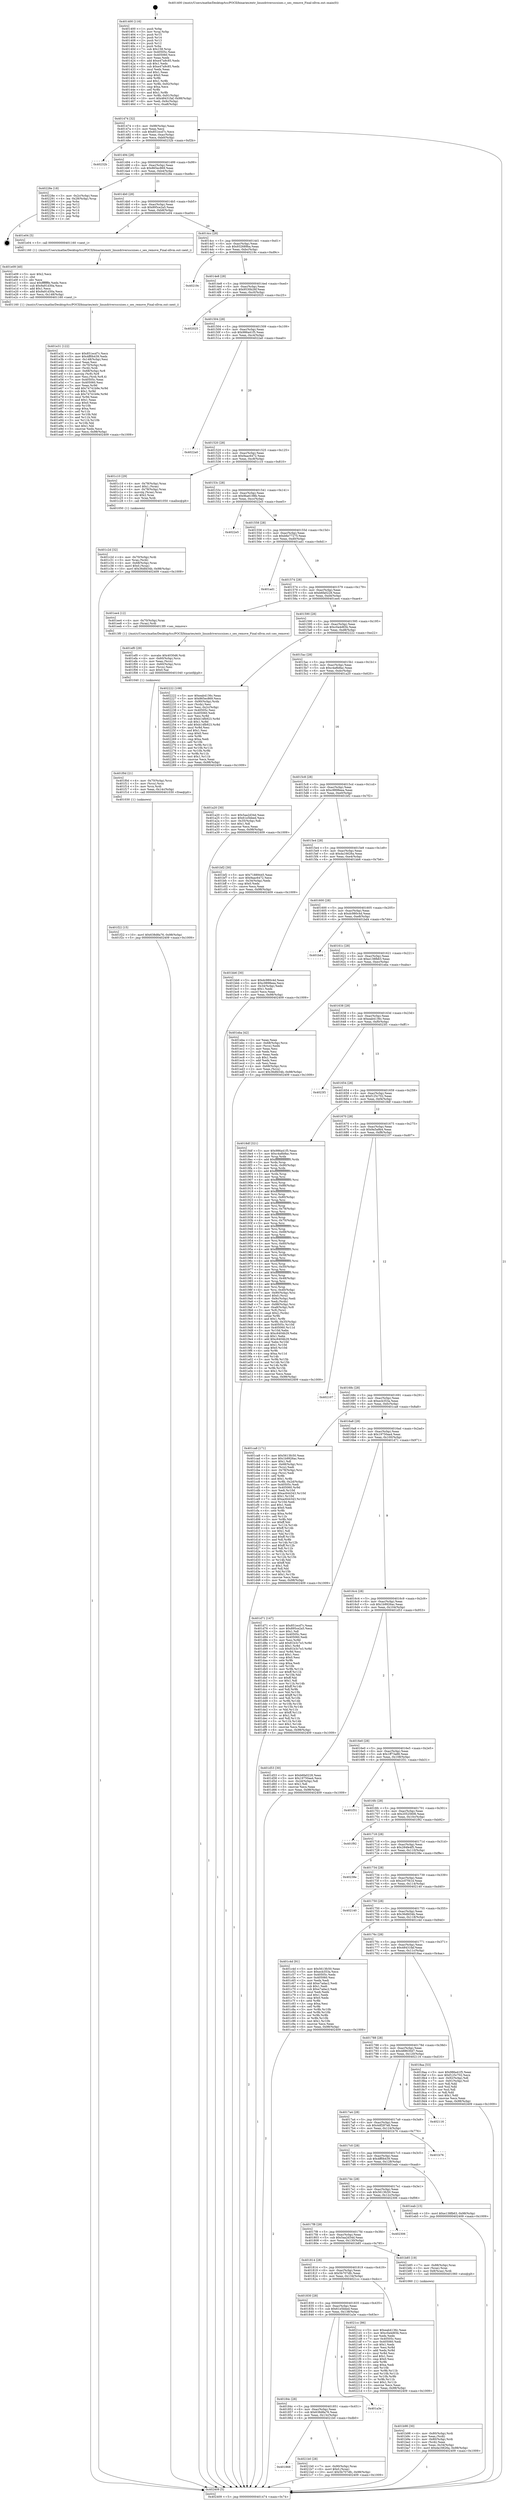 digraph "0x401400" {
  label = "0x401400 (/mnt/c/Users/mathe/Desktop/tcc/POCII/binaries/extr_linuxdriversscsises.c_ses_remove_Final-ollvm.out::main(0))"
  labelloc = "t"
  node[shape=record]

  Entry [label="",width=0.3,height=0.3,shape=circle,fillcolor=black,style=filled]
  "0x401474" [label="{
     0x401474 [32]\l
     | [instrs]\l
     &nbsp;&nbsp;0x401474 \<+6\>: mov -0x98(%rbp),%eax\l
     &nbsp;&nbsp;0x40147a \<+2\>: mov %eax,%ecx\l
     &nbsp;&nbsp;0x40147c \<+6\>: sub $0x851ecd7c,%ecx\l
     &nbsp;&nbsp;0x401482 \<+6\>: mov %eax,-0xac(%rbp)\l
     &nbsp;&nbsp;0x401488 \<+6\>: mov %ecx,-0xb0(%rbp)\l
     &nbsp;&nbsp;0x40148e \<+6\>: je 000000000040232b \<main+0xf2b\>\l
  }"]
  "0x40232b" [label="{
     0x40232b\l
  }", style=dashed]
  "0x401494" [label="{
     0x401494 [28]\l
     | [instrs]\l
     &nbsp;&nbsp;0x401494 \<+5\>: jmp 0000000000401499 \<main+0x99\>\l
     &nbsp;&nbsp;0x401499 \<+6\>: mov -0xac(%rbp),%eax\l
     &nbsp;&nbsp;0x40149f \<+5\>: sub $0x865ec869,%eax\l
     &nbsp;&nbsp;0x4014a4 \<+6\>: mov %eax,-0xb4(%rbp)\l
     &nbsp;&nbsp;0x4014aa \<+6\>: je 000000000040228e \<main+0xe8e\>\l
  }"]
  Exit [label="",width=0.3,height=0.3,shape=circle,fillcolor=black,style=filled,peripheries=2]
  "0x40228e" [label="{
     0x40228e [18]\l
     | [instrs]\l
     &nbsp;&nbsp;0x40228e \<+3\>: mov -0x2c(%rbp),%eax\l
     &nbsp;&nbsp;0x402291 \<+4\>: lea -0x28(%rbp),%rsp\l
     &nbsp;&nbsp;0x402295 \<+1\>: pop %rbx\l
     &nbsp;&nbsp;0x402296 \<+2\>: pop %r12\l
     &nbsp;&nbsp;0x402298 \<+2\>: pop %r13\l
     &nbsp;&nbsp;0x40229a \<+2\>: pop %r14\l
     &nbsp;&nbsp;0x40229c \<+2\>: pop %r15\l
     &nbsp;&nbsp;0x40229e \<+1\>: pop %rbp\l
     &nbsp;&nbsp;0x40229f \<+1\>: ret\l
  }"]
  "0x4014b0" [label="{
     0x4014b0 [28]\l
     | [instrs]\l
     &nbsp;&nbsp;0x4014b0 \<+5\>: jmp 00000000004014b5 \<main+0xb5\>\l
     &nbsp;&nbsp;0x4014b5 \<+6\>: mov -0xac(%rbp),%eax\l
     &nbsp;&nbsp;0x4014bb \<+5\>: sub $0x895ce2a5,%eax\l
     &nbsp;&nbsp;0x4014c0 \<+6\>: mov %eax,-0xb8(%rbp)\l
     &nbsp;&nbsp;0x4014c6 \<+6\>: je 0000000000401e04 \<main+0xa04\>\l
  }"]
  "0x401868" [label="{
     0x401868\l
  }", style=dashed]
  "0x401e04" [label="{
     0x401e04 [5]\l
     | [instrs]\l
     &nbsp;&nbsp;0x401e04 \<+5\>: call 0000000000401160 \<next_i\>\l
     | [calls]\l
     &nbsp;&nbsp;0x401160 \{1\} (/mnt/c/Users/mathe/Desktop/tcc/POCII/binaries/extr_linuxdriversscsises.c_ses_remove_Final-ollvm.out::next_i)\l
  }"]
  "0x4014cc" [label="{
     0x4014cc [28]\l
     | [instrs]\l
     &nbsp;&nbsp;0x4014cc \<+5\>: jmp 00000000004014d1 \<main+0xd1\>\l
     &nbsp;&nbsp;0x4014d1 \<+6\>: mov -0xac(%rbp),%eax\l
     &nbsp;&nbsp;0x4014d7 \<+5\>: sub $0x932689ba,%eax\l
     &nbsp;&nbsp;0x4014dc \<+6\>: mov %eax,-0xbc(%rbp)\l
     &nbsp;&nbsp;0x4014e2 \<+6\>: je 000000000040219c \<main+0xd9c\>\l
  }"]
  "0x4021b0" [label="{
     0x4021b0 [28]\l
     | [instrs]\l
     &nbsp;&nbsp;0x4021b0 \<+7\>: mov -0x90(%rbp),%rax\l
     &nbsp;&nbsp;0x4021b7 \<+6\>: movl $0x0,(%rax)\l
     &nbsp;&nbsp;0x4021bd \<+10\>: movl $0x5b707dfc,-0x98(%rbp)\l
     &nbsp;&nbsp;0x4021c7 \<+5\>: jmp 0000000000402409 \<main+0x1009\>\l
  }"]
  "0x40219c" [label="{
     0x40219c\l
  }", style=dashed]
  "0x4014e8" [label="{
     0x4014e8 [28]\l
     | [instrs]\l
     &nbsp;&nbsp;0x4014e8 \<+5\>: jmp 00000000004014ed \<main+0xed\>\l
     &nbsp;&nbsp;0x4014ed \<+6\>: mov -0xac(%rbp),%eax\l
     &nbsp;&nbsp;0x4014f3 \<+5\>: sub $0x9530b26f,%eax\l
     &nbsp;&nbsp;0x4014f8 \<+6\>: mov %eax,-0xc0(%rbp)\l
     &nbsp;&nbsp;0x4014fe \<+6\>: je 0000000000402025 \<main+0xc25\>\l
  }"]
  "0x40184c" [label="{
     0x40184c [28]\l
     | [instrs]\l
     &nbsp;&nbsp;0x40184c \<+5\>: jmp 0000000000401851 \<main+0x451\>\l
     &nbsp;&nbsp;0x401851 \<+6\>: mov -0xac(%rbp),%eax\l
     &nbsp;&nbsp;0x401857 \<+5\>: sub $0x638d8a76,%eax\l
     &nbsp;&nbsp;0x40185c \<+6\>: mov %eax,-0x13c(%rbp)\l
     &nbsp;&nbsp;0x401862 \<+6\>: je 00000000004021b0 \<main+0xdb0\>\l
  }"]
  "0x402025" [label="{
     0x402025\l
  }", style=dashed]
  "0x401504" [label="{
     0x401504 [28]\l
     | [instrs]\l
     &nbsp;&nbsp;0x401504 \<+5\>: jmp 0000000000401509 \<main+0x109\>\l
     &nbsp;&nbsp;0x401509 \<+6\>: mov -0xac(%rbp),%eax\l
     &nbsp;&nbsp;0x40150f \<+5\>: sub $0x986a41f5,%eax\l
     &nbsp;&nbsp;0x401514 \<+6\>: mov %eax,-0xc4(%rbp)\l
     &nbsp;&nbsp;0x40151a \<+6\>: je 00000000004022a0 \<main+0xea0\>\l
  }"]
  "0x401a3e" [label="{
     0x401a3e\l
  }", style=dashed]
  "0x4022a0" [label="{
     0x4022a0\l
  }", style=dashed]
  "0x401520" [label="{
     0x401520 [28]\l
     | [instrs]\l
     &nbsp;&nbsp;0x401520 \<+5\>: jmp 0000000000401525 \<main+0x125\>\l
     &nbsp;&nbsp;0x401525 \<+6\>: mov -0xac(%rbp),%eax\l
     &nbsp;&nbsp;0x40152b \<+5\>: sub $0x9aac6472,%eax\l
     &nbsp;&nbsp;0x401530 \<+6\>: mov %eax,-0xc8(%rbp)\l
     &nbsp;&nbsp;0x401536 \<+6\>: je 0000000000401c10 \<main+0x810\>\l
  }"]
  "0x401830" [label="{
     0x401830 [28]\l
     | [instrs]\l
     &nbsp;&nbsp;0x401830 \<+5\>: jmp 0000000000401835 \<main+0x435\>\l
     &nbsp;&nbsp;0x401835 \<+6\>: mov -0xac(%rbp),%eax\l
     &nbsp;&nbsp;0x40183b \<+5\>: sub $0x61e5bbed,%eax\l
     &nbsp;&nbsp;0x401840 \<+6\>: mov %eax,-0x138(%rbp)\l
     &nbsp;&nbsp;0x401846 \<+6\>: je 0000000000401a3e \<main+0x63e\>\l
  }"]
  "0x401c10" [label="{
     0x401c10 [29]\l
     | [instrs]\l
     &nbsp;&nbsp;0x401c10 \<+4\>: mov -0x78(%rbp),%rax\l
     &nbsp;&nbsp;0x401c14 \<+6\>: movl $0x1,(%rax)\l
     &nbsp;&nbsp;0x401c1a \<+4\>: mov -0x78(%rbp),%rax\l
     &nbsp;&nbsp;0x401c1e \<+3\>: movslq (%rax),%rax\l
     &nbsp;&nbsp;0x401c21 \<+4\>: shl $0x2,%rax\l
     &nbsp;&nbsp;0x401c25 \<+3\>: mov %rax,%rdi\l
     &nbsp;&nbsp;0x401c28 \<+5\>: call 0000000000401050 \<malloc@plt\>\l
     | [calls]\l
     &nbsp;&nbsp;0x401050 \{1\} (unknown)\l
  }"]
  "0x40153c" [label="{
     0x40153c [28]\l
     | [instrs]\l
     &nbsp;&nbsp;0x40153c \<+5\>: jmp 0000000000401541 \<main+0x141\>\l
     &nbsp;&nbsp;0x401541 \<+6\>: mov -0xac(%rbp),%eax\l
     &nbsp;&nbsp;0x401547 \<+5\>: sub $0x9ba6198b,%eax\l
     &nbsp;&nbsp;0x40154c \<+6\>: mov %eax,-0xcc(%rbp)\l
     &nbsp;&nbsp;0x401552 \<+6\>: je 00000000004022e5 \<main+0xee5\>\l
  }"]
  "0x4021cc" [label="{
     0x4021cc [86]\l
     | [instrs]\l
     &nbsp;&nbsp;0x4021cc \<+5\>: mov $0xeab4136c,%eax\l
     &nbsp;&nbsp;0x4021d1 \<+5\>: mov $0xc0a4d65b,%ecx\l
     &nbsp;&nbsp;0x4021d6 \<+2\>: xor %edx,%edx\l
     &nbsp;&nbsp;0x4021d8 \<+7\>: mov 0x40505c,%esi\l
     &nbsp;&nbsp;0x4021df \<+7\>: mov 0x405060,%edi\l
     &nbsp;&nbsp;0x4021e6 \<+3\>: sub $0x1,%edx\l
     &nbsp;&nbsp;0x4021e9 \<+3\>: mov %esi,%r8d\l
     &nbsp;&nbsp;0x4021ec \<+3\>: add %edx,%r8d\l
     &nbsp;&nbsp;0x4021ef \<+4\>: imul %r8d,%esi\l
     &nbsp;&nbsp;0x4021f3 \<+3\>: and $0x1,%esi\l
     &nbsp;&nbsp;0x4021f6 \<+3\>: cmp $0x0,%esi\l
     &nbsp;&nbsp;0x4021f9 \<+4\>: sete %r9b\l
     &nbsp;&nbsp;0x4021fd \<+3\>: cmp $0xa,%edi\l
     &nbsp;&nbsp;0x402200 \<+4\>: setl %r10b\l
     &nbsp;&nbsp;0x402204 \<+3\>: mov %r9b,%r11b\l
     &nbsp;&nbsp;0x402207 \<+3\>: and %r10b,%r11b\l
     &nbsp;&nbsp;0x40220a \<+3\>: xor %r10b,%r9b\l
     &nbsp;&nbsp;0x40220d \<+3\>: or %r9b,%r11b\l
     &nbsp;&nbsp;0x402210 \<+4\>: test $0x1,%r11b\l
     &nbsp;&nbsp;0x402214 \<+3\>: cmovne %ecx,%eax\l
     &nbsp;&nbsp;0x402217 \<+6\>: mov %eax,-0x98(%rbp)\l
     &nbsp;&nbsp;0x40221d \<+5\>: jmp 0000000000402409 \<main+0x1009\>\l
  }"]
  "0x4022e5" [label="{
     0x4022e5\l
  }", style=dashed]
  "0x401558" [label="{
     0x401558 [28]\l
     | [instrs]\l
     &nbsp;&nbsp;0x401558 \<+5\>: jmp 000000000040155d \<main+0x15d\>\l
     &nbsp;&nbsp;0x40155d \<+6\>: mov -0xac(%rbp),%eax\l
     &nbsp;&nbsp;0x401563 \<+5\>: sub $0xb6e77275,%eax\l
     &nbsp;&nbsp;0x401568 \<+6\>: mov %eax,-0xd0(%rbp)\l
     &nbsp;&nbsp;0x40156e \<+6\>: je 0000000000401ad1 \<main+0x6d1\>\l
  }"]
  "0x401f22" [label="{
     0x401f22 [15]\l
     | [instrs]\l
     &nbsp;&nbsp;0x401f22 \<+10\>: movl $0x638d8a76,-0x98(%rbp)\l
     &nbsp;&nbsp;0x401f2c \<+5\>: jmp 0000000000402409 \<main+0x1009\>\l
  }"]
  "0x401ad1" [label="{
     0x401ad1\l
  }", style=dashed]
  "0x401574" [label="{
     0x401574 [28]\l
     | [instrs]\l
     &nbsp;&nbsp;0x401574 \<+5\>: jmp 0000000000401579 \<main+0x179\>\l
     &nbsp;&nbsp;0x401579 \<+6\>: mov -0xac(%rbp),%eax\l
     &nbsp;&nbsp;0x40157f \<+5\>: sub $0xb6fa0228,%eax\l
     &nbsp;&nbsp;0x401584 \<+6\>: mov %eax,-0xd4(%rbp)\l
     &nbsp;&nbsp;0x40158a \<+6\>: je 0000000000401ee4 \<main+0xae4\>\l
  }"]
  "0x401f0d" [label="{
     0x401f0d [21]\l
     | [instrs]\l
     &nbsp;&nbsp;0x401f0d \<+4\>: mov -0x70(%rbp),%rcx\l
     &nbsp;&nbsp;0x401f11 \<+3\>: mov (%rcx),%rcx\l
     &nbsp;&nbsp;0x401f14 \<+3\>: mov %rcx,%rdi\l
     &nbsp;&nbsp;0x401f17 \<+6\>: mov %eax,-0x14c(%rbp)\l
     &nbsp;&nbsp;0x401f1d \<+5\>: call 0000000000401030 \<free@plt\>\l
     | [calls]\l
     &nbsp;&nbsp;0x401030 \{1\} (unknown)\l
  }"]
  "0x401ee4" [label="{
     0x401ee4 [12]\l
     | [instrs]\l
     &nbsp;&nbsp;0x401ee4 \<+4\>: mov -0x70(%rbp),%rax\l
     &nbsp;&nbsp;0x401ee8 \<+3\>: mov (%rax),%rdi\l
     &nbsp;&nbsp;0x401eeb \<+5\>: call 00000000004013f0 \<ses_remove\>\l
     | [calls]\l
     &nbsp;&nbsp;0x4013f0 \{1\} (/mnt/c/Users/mathe/Desktop/tcc/POCII/binaries/extr_linuxdriversscsises.c_ses_remove_Final-ollvm.out::ses_remove)\l
  }"]
  "0x401590" [label="{
     0x401590 [28]\l
     | [instrs]\l
     &nbsp;&nbsp;0x401590 \<+5\>: jmp 0000000000401595 \<main+0x195\>\l
     &nbsp;&nbsp;0x401595 \<+6\>: mov -0xac(%rbp),%eax\l
     &nbsp;&nbsp;0x40159b \<+5\>: sub $0xc0a4d65b,%eax\l
     &nbsp;&nbsp;0x4015a0 \<+6\>: mov %eax,-0xd8(%rbp)\l
     &nbsp;&nbsp;0x4015a6 \<+6\>: je 0000000000402222 \<main+0xe22\>\l
  }"]
  "0x401ef0" [label="{
     0x401ef0 [29]\l
     | [instrs]\l
     &nbsp;&nbsp;0x401ef0 \<+10\>: movabs $0x4030d6,%rdi\l
     &nbsp;&nbsp;0x401efa \<+4\>: mov -0x60(%rbp),%rcx\l
     &nbsp;&nbsp;0x401efe \<+2\>: mov %eax,(%rcx)\l
     &nbsp;&nbsp;0x401f00 \<+4\>: mov -0x60(%rbp),%rcx\l
     &nbsp;&nbsp;0x401f04 \<+2\>: mov (%rcx),%esi\l
     &nbsp;&nbsp;0x401f06 \<+2\>: mov $0x0,%al\l
     &nbsp;&nbsp;0x401f08 \<+5\>: call 0000000000401040 \<printf@plt\>\l
     | [calls]\l
     &nbsp;&nbsp;0x401040 \{1\} (unknown)\l
  }"]
  "0x402222" [label="{
     0x402222 [108]\l
     | [instrs]\l
     &nbsp;&nbsp;0x402222 \<+5\>: mov $0xeab4136c,%eax\l
     &nbsp;&nbsp;0x402227 \<+5\>: mov $0x865ec869,%ecx\l
     &nbsp;&nbsp;0x40222c \<+7\>: mov -0x90(%rbp),%rdx\l
     &nbsp;&nbsp;0x402233 \<+2\>: mov (%rdx),%esi\l
     &nbsp;&nbsp;0x402235 \<+3\>: mov %esi,-0x2c(%rbp)\l
     &nbsp;&nbsp;0x402238 \<+7\>: mov 0x40505c,%esi\l
     &nbsp;&nbsp;0x40223f \<+7\>: mov 0x405060,%edi\l
     &nbsp;&nbsp;0x402246 \<+3\>: mov %esi,%r8d\l
     &nbsp;&nbsp;0x402249 \<+7\>: sub $0xb14fb923,%r8d\l
     &nbsp;&nbsp;0x402250 \<+4\>: sub $0x1,%r8d\l
     &nbsp;&nbsp;0x402254 \<+7\>: add $0xb14fb923,%r8d\l
     &nbsp;&nbsp;0x40225b \<+4\>: imul %r8d,%esi\l
     &nbsp;&nbsp;0x40225f \<+3\>: and $0x1,%esi\l
     &nbsp;&nbsp;0x402262 \<+3\>: cmp $0x0,%esi\l
     &nbsp;&nbsp;0x402265 \<+4\>: sete %r9b\l
     &nbsp;&nbsp;0x402269 \<+3\>: cmp $0xa,%edi\l
     &nbsp;&nbsp;0x40226c \<+4\>: setl %r10b\l
     &nbsp;&nbsp;0x402270 \<+3\>: mov %r9b,%r11b\l
     &nbsp;&nbsp;0x402273 \<+3\>: and %r10b,%r11b\l
     &nbsp;&nbsp;0x402276 \<+3\>: xor %r10b,%r9b\l
     &nbsp;&nbsp;0x402279 \<+3\>: or %r9b,%r11b\l
     &nbsp;&nbsp;0x40227c \<+4\>: test $0x1,%r11b\l
     &nbsp;&nbsp;0x402280 \<+3\>: cmovne %ecx,%eax\l
     &nbsp;&nbsp;0x402283 \<+6\>: mov %eax,-0x98(%rbp)\l
     &nbsp;&nbsp;0x402289 \<+5\>: jmp 0000000000402409 \<main+0x1009\>\l
  }"]
  "0x4015ac" [label="{
     0x4015ac [28]\l
     | [instrs]\l
     &nbsp;&nbsp;0x4015ac \<+5\>: jmp 00000000004015b1 \<main+0x1b1\>\l
     &nbsp;&nbsp;0x4015b1 \<+6\>: mov -0xac(%rbp),%eax\l
     &nbsp;&nbsp;0x4015b7 \<+5\>: sub $0xc4a8b8ac,%eax\l
     &nbsp;&nbsp;0x4015bc \<+6\>: mov %eax,-0xdc(%rbp)\l
     &nbsp;&nbsp;0x4015c2 \<+6\>: je 0000000000401a20 \<main+0x620\>\l
  }"]
  "0x401e31" [label="{
     0x401e31 [122]\l
     | [instrs]\l
     &nbsp;&nbsp;0x401e31 \<+5\>: mov $0x851ecd7c,%ecx\l
     &nbsp;&nbsp;0x401e36 \<+5\>: mov $0x4ff0b439,%edx\l
     &nbsp;&nbsp;0x401e3b \<+6\>: mov -0x148(%rbp),%esi\l
     &nbsp;&nbsp;0x401e41 \<+3\>: imul %eax,%esi\l
     &nbsp;&nbsp;0x401e44 \<+4\>: mov -0x70(%rbp),%rdi\l
     &nbsp;&nbsp;0x401e48 \<+3\>: mov (%rdi),%rdi\l
     &nbsp;&nbsp;0x401e4b \<+4\>: mov -0x68(%rbp),%r8\l
     &nbsp;&nbsp;0x401e4f \<+3\>: movslq (%r8),%r8\l
     &nbsp;&nbsp;0x401e52 \<+4\>: mov %esi,(%rdi,%r8,4)\l
     &nbsp;&nbsp;0x401e56 \<+7\>: mov 0x40505c,%eax\l
     &nbsp;&nbsp;0x401e5d \<+7\>: mov 0x405060,%esi\l
     &nbsp;&nbsp;0x401e64 \<+3\>: mov %eax,%r9d\l
     &nbsp;&nbsp;0x401e67 \<+7\>: add $0x74741b9e,%r9d\l
     &nbsp;&nbsp;0x401e6e \<+4\>: sub $0x1,%r9d\l
     &nbsp;&nbsp;0x401e72 \<+7\>: sub $0x74741b9e,%r9d\l
     &nbsp;&nbsp;0x401e79 \<+4\>: imul %r9d,%eax\l
     &nbsp;&nbsp;0x401e7d \<+3\>: and $0x1,%eax\l
     &nbsp;&nbsp;0x401e80 \<+3\>: cmp $0x0,%eax\l
     &nbsp;&nbsp;0x401e83 \<+4\>: sete %r10b\l
     &nbsp;&nbsp;0x401e87 \<+3\>: cmp $0xa,%esi\l
     &nbsp;&nbsp;0x401e8a \<+4\>: setl %r11b\l
     &nbsp;&nbsp;0x401e8e \<+3\>: mov %r10b,%bl\l
     &nbsp;&nbsp;0x401e91 \<+3\>: and %r11b,%bl\l
     &nbsp;&nbsp;0x401e94 \<+3\>: xor %r11b,%r10b\l
     &nbsp;&nbsp;0x401e97 \<+3\>: or %r10b,%bl\l
     &nbsp;&nbsp;0x401e9a \<+3\>: test $0x1,%bl\l
     &nbsp;&nbsp;0x401e9d \<+3\>: cmovne %edx,%ecx\l
     &nbsp;&nbsp;0x401ea0 \<+6\>: mov %ecx,-0x98(%rbp)\l
     &nbsp;&nbsp;0x401ea6 \<+5\>: jmp 0000000000402409 \<main+0x1009\>\l
  }"]
  "0x401a20" [label="{
     0x401a20 [30]\l
     | [instrs]\l
     &nbsp;&nbsp;0x401a20 \<+5\>: mov $0x5aa2d34d,%eax\l
     &nbsp;&nbsp;0x401a25 \<+5\>: mov $0x61e5bbed,%ecx\l
     &nbsp;&nbsp;0x401a2a \<+3\>: mov -0x35(%rbp),%dl\l
     &nbsp;&nbsp;0x401a2d \<+3\>: test $0x1,%dl\l
     &nbsp;&nbsp;0x401a30 \<+3\>: cmovne %ecx,%eax\l
     &nbsp;&nbsp;0x401a33 \<+6\>: mov %eax,-0x98(%rbp)\l
     &nbsp;&nbsp;0x401a39 \<+5\>: jmp 0000000000402409 \<main+0x1009\>\l
  }"]
  "0x4015c8" [label="{
     0x4015c8 [28]\l
     | [instrs]\l
     &nbsp;&nbsp;0x4015c8 \<+5\>: jmp 00000000004015cd \<main+0x1cd\>\l
     &nbsp;&nbsp;0x4015cd \<+6\>: mov -0xac(%rbp),%eax\l
     &nbsp;&nbsp;0x4015d3 \<+5\>: sub $0xc9898eea,%eax\l
     &nbsp;&nbsp;0x4015d8 \<+6\>: mov %eax,-0xe0(%rbp)\l
     &nbsp;&nbsp;0x4015de \<+6\>: je 0000000000401bf2 \<main+0x7f2\>\l
  }"]
  "0x401e09" [label="{
     0x401e09 [40]\l
     | [instrs]\l
     &nbsp;&nbsp;0x401e09 \<+5\>: mov $0x2,%ecx\l
     &nbsp;&nbsp;0x401e0e \<+1\>: cltd\l
     &nbsp;&nbsp;0x401e0f \<+2\>: idiv %ecx\l
     &nbsp;&nbsp;0x401e11 \<+6\>: imul $0xfffffffe,%edx,%ecx\l
     &nbsp;&nbsp;0x401e17 \<+6\>: sub $0x9a91d30a,%ecx\l
     &nbsp;&nbsp;0x401e1d \<+3\>: add $0x1,%ecx\l
     &nbsp;&nbsp;0x401e20 \<+6\>: add $0x9a91d30a,%ecx\l
     &nbsp;&nbsp;0x401e26 \<+6\>: mov %ecx,-0x148(%rbp)\l
     &nbsp;&nbsp;0x401e2c \<+5\>: call 0000000000401160 \<next_i\>\l
     | [calls]\l
     &nbsp;&nbsp;0x401160 \{1\} (/mnt/c/Users/mathe/Desktop/tcc/POCII/binaries/extr_linuxdriversscsises.c_ses_remove_Final-ollvm.out::next_i)\l
  }"]
  "0x401bf2" [label="{
     0x401bf2 [30]\l
     | [instrs]\l
     &nbsp;&nbsp;0x401bf2 \<+5\>: mov $0x71889445,%eax\l
     &nbsp;&nbsp;0x401bf7 \<+5\>: mov $0x9aac6472,%ecx\l
     &nbsp;&nbsp;0x401bfc \<+3\>: mov -0x34(%rbp),%edx\l
     &nbsp;&nbsp;0x401bff \<+3\>: cmp $0x0,%edx\l
     &nbsp;&nbsp;0x401c02 \<+3\>: cmove %ecx,%eax\l
     &nbsp;&nbsp;0x401c05 \<+6\>: mov %eax,-0x98(%rbp)\l
     &nbsp;&nbsp;0x401c0b \<+5\>: jmp 0000000000402409 \<main+0x1009\>\l
  }"]
  "0x4015e4" [label="{
     0x4015e4 [28]\l
     | [instrs]\l
     &nbsp;&nbsp;0x4015e4 \<+5\>: jmp 00000000004015e9 \<main+0x1e9\>\l
     &nbsp;&nbsp;0x4015e9 \<+6\>: mov -0xac(%rbp),%eax\l
     &nbsp;&nbsp;0x4015ef \<+5\>: sub $0xda16626a,%eax\l
     &nbsp;&nbsp;0x4015f4 \<+6\>: mov %eax,-0xe4(%rbp)\l
     &nbsp;&nbsp;0x4015fa \<+6\>: je 0000000000401bb6 \<main+0x7b6\>\l
  }"]
  "0x401c2d" [label="{
     0x401c2d [32]\l
     | [instrs]\l
     &nbsp;&nbsp;0x401c2d \<+4\>: mov -0x70(%rbp),%rdi\l
     &nbsp;&nbsp;0x401c31 \<+3\>: mov %rax,(%rdi)\l
     &nbsp;&nbsp;0x401c34 \<+4\>: mov -0x68(%rbp),%rax\l
     &nbsp;&nbsp;0x401c38 \<+6\>: movl $0x0,(%rax)\l
     &nbsp;&nbsp;0x401c3e \<+10\>: movl $0x36dfd34b,-0x98(%rbp)\l
     &nbsp;&nbsp;0x401c48 \<+5\>: jmp 0000000000402409 \<main+0x1009\>\l
  }"]
  "0x401bb6" [label="{
     0x401bb6 [30]\l
     | [instrs]\l
     &nbsp;&nbsp;0x401bb6 \<+5\>: mov $0xdc980c4d,%eax\l
     &nbsp;&nbsp;0x401bbb \<+5\>: mov $0xc9898eea,%ecx\l
     &nbsp;&nbsp;0x401bc0 \<+3\>: mov -0x34(%rbp),%edx\l
     &nbsp;&nbsp;0x401bc3 \<+3\>: cmp $0x1,%edx\l
     &nbsp;&nbsp;0x401bc6 \<+3\>: cmovl %ecx,%eax\l
     &nbsp;&nbsp;0x401bc9 \<+6\>: mov %eax,-0x98(%rbp)\l
     &nbsp;&nbsp;0x401bcf \<+5\>: jmp 0000000000402409 \<main+0x1009\>\l
  }"]
  "0x401600" [label="{
     0x401600 [28]\l
     | [instrs]\l
     &nbsp;&nbsp;0x401600 \<+5\>: jmp 0000000000401605 \<main+0x205\>\l
     &nbsp;&nbsp;0x401605 \<+6\>: mov -0xac(%rbp),%eax\l
     &nbsp;&nbsp;0x40160b \<+5\>: sub $0xdc980c4d,%eax\l
     &nbsp;&nbsp;0x401610 \<+6\>: mov %eax,-0xe8(%rbp)\l
     &nbsp;&nbsp;0x401616 \<+6\>: je 0000000000401bd4 \<main+0x7d4\>\l
  }"]
  "0x401b98" [label="{
     0x401b98 [30]\l
     | [instrs]\l
     &nbsp;&nbsp;0x401b98 \<+4\>: mov -0x80(%rbp),%rdi\l
     &nbsp;&nbsp;0x401b9c \<+2\>: mov %eax,(%rdi)\l
     &nbsp;&nbsp;0x401b9e \<+4\>: mov -0x80(%rbp),%rdi\l
     &nbsp;&nbsp;0x401ba2 \<+2\>: mov (%rdi),%eax\l
     &nbsp;&nbsp;0x401ba4 \<+3\>: mov %eax,-0x34(%rbp)\l
     &nbsp;&nbsp;0x401ba7 \<+10\>: movl $0xda16626a,-0x98(%rbp)\l
     &nbsp;&nbsp;0x401bb1 \<+5\>: jmp 0000000000402409 \<main+0x1009\>\l
  }"]
  "0x401bd4" [label="{
     0x401bd4\l
  }", style=dashed]
  "0x40161c" [label="{
     0x40161c [28]\l
     | [instrs]\l
     &nbsp;&nbsp;0x40161c \<+5\>: jmp 0000000000401621 \<main+0x221\>\l
     &nbsp;&nbsp;0x401621 \<+6\>: mov -0xac(%rbp),%eax\l
     &nbsp;&nbsp;0x401627 \<+5\>: sub $0xe138fb63,%eax\l
     &nbsp;&nbsp;0x40162c \<+6\>: mov %eax,-0xec(%rbp)\l
     &nbsp;&nbsp;0x401632 \<+6\>: je 0000000000401eba \<main+0xaba\>\l
  }"]
  "0x401814" [label="{
     0x401814 [28]\l
     | [instrs]\l
     &nbsp;&nbsp;0x401814 \<+5\>: jmp 0000000000401819 \<main+0x419\>\l
     &nbsp;&nbsp;0x401819 \<+6\>: mov -0xac(%rbp),%eax\l
     &nbsp;&nbsp;0x40181f \<+5\>: sub $0x5b707dfc,%eax\l
     &nbsp;&nbsp;0x401824 \<+6\>: mov %eax,-0x134(%rbp)\l
     &nbsp;&nbsp;0x40182a \<+6\>: je 00000000004021cc \<main+0xdcc\>\l
  }"]
  "0x401eba" [label="{
     0x401eba [42]\l
     | [instrs]\l
     &nbsp;&nbsp;0x401eba \<+2\>: xor %eax,%eax\l
     &nbsp;&nbsp;0x401ebc \<+4\>: mov -0x68(%rbp),%rcx\l
     &nbsp;&nbsp;0x401ec0 \<+2\>: mov (%rcx),%edx\l
     &nbsp;&nbsp;0x401ec2 \<+2\>: mov %eax,%esi\l
     &nbsp;&nbsp;0x401ec4 \<+2\>: sub %edx,%esi\l
     &nbsp;&nbsp;0x401ec6 \<+2\>: mov %eax,%edx\l
     &nbsp;&nbsp;0x401ec8 \<+3\>: sub $0x1,%edx\l
     &nbsp;&nbsp;0x401ecb \<+2\>: add %edx,%esi\l
     &nbsp;&nbsp;0x401ecd \<+2\>: sub %esi,%eax\l
     &nbsp;&nbsp;0x401ecf \<+4\>: mov -0x68(%rbp),%rcx\l
     &nbsp;&nbsp;0x401ed3 \<+2\>: mov %eax,(%rcx)\l
     &nbsp;&nbsp;0x401ed5 \<+10\>: movl $0x36dfd34b,-0x98(%rbp)\l
     &nbsp;&nbsp;0x401edf \<+5\>: jmp 0000000000402409 \<main+0x1009\>\l
  }"]
  "0x401638" [label="{
     0x401638 [28]\l
     | [instrs]\l
     &nbsp;&nbsp;0x401638 \<+5\>: jmp 000000000040163d \<main+0x23d\>\l
     &nbsp;&nbsp;0x40163d \<+6\>: mov -0xac(%rbp),%eax\l
     &nbsp;&nbsp;0x401643 \<+5\>: sub $0xeab4136c,%eax\l
     &nbsp;&nbsp;0x401648 \<+6\>: mov %eax,-0xf0(%rbp)\l
     &nbsp;&nbsp;0x40164e \<+6\>: je 00000000004023f1 \<main+0xff1\>\l
  }"]
  "0x401b85" [label="{
     0x401b85 [19]\l
     | [instrs]\l
     &nbsp;&nbsp;0x401b85 \<+7\>: mov -0x88(%rbp),%rax\l
     &nbsp;&nbsp;0x401b8c \<+3\>: mov (%rax),%rax\l
     &nbsp;&nbsp;0x401b8f \<+4\>: mov 0x8(%rax),%rdi\l
     &nbsp;&nbsp;0x401b93 \<+5\>: call 0000000000401060 \<atoi@plt\>\l
     | [calls]\l
     &nbsp;&nbsp;0x401060 \{1\} (unknown)\l
  }"]
  "0x4023f1" [label="{
     0x4023f1\l
  }", style=dashed]
  "0x401654" [label="{
     0x401654 [28]\l
     | [instrs]\l
     &nbsp;&nbsp;0x401654 \<+5\>: jmp 0000000000401659 \<main+0x259\>\l
     &nbsp;&nbsp;0x401659 \<+6\>: mov -0xac(%rbp),%eax\l
     &nbsp;&nbsp;0x40165f \<+5\>: sub $0xf125c702,%eax\l
     &nbsp;&nbsp;0x401664 \<+6\>: mov %eax,-0xf4(%rbp)\l
     &nbsp;&nbsp;0x40166a \<+6\>: je 00000000004018df \<main+0x4df\>\l
  }"]
  "0x4017f8" [label="{
     0x4017f8 [28]\l
     | [instrs]\l
     &nbsp;&nbsp;0x4017f8 \<+5\>: jmp 00000000004017fd \<main+0x3fd\>\l
     &nbsp;&nbsp;0x4017fd \<+6\>: mov -0xac(%rbp),%eax\l
     &nbsp;&nbsp;0x401803 \<+5\>: sub $0x5aa2d34d,%eax\l
     &nbsp;&nbsp;0x401808 \<+6\>: mov %eax,-0x130(%rbp)\l
     &nbsp;&nbsp;0x40180e \<+6\>: je 0000000000401b85 \<main+0x785\>\l
  }"]
  "0x4018df" [label="{
     0x4018df [321]\l
     | [instrs]\l
     &nbsp;&nbsp;0x4018df \<+5\>: mov $0x986a41f5,%eax\l
     &nbsp;&nbsp;0x4018e4 \<+5\>: mov $0xc4a8b8ac,%ecx\l
     &nbsp;&nbsp;0x4018e9 \<+3\>: mov %rsp,%rdx\l
     &nbsp;&nbsp;0x4018ec \<+4\>: add $0xfffffffffffffff0,%rdx\l
     &nbsp;&nbsp;0x4018f0 \<+3\>: mov %rdx,%rsp\l
     &nbsp;&nbsp;0x4018f3 \<+7\>: mov %rdx,-0x90(%rbp)\l
     &nbsp;&nbsp;0x4018fa \<+3\>: mov %rsp,%rdx\l
     &nbsp;&nbsp;0x4018fd \<+4\>: add $0xfffffffffffffff0,%rdx\l
     &nbsp;&nbsp;0x401901 \<+3\>: mov %rdx,%rsp\l
     &nbsp;&nbsp;0x401904 \<+3\>: mov %rsp,%rsi\l
     &nbsp;&nbsp;0x401907 \<+4\>: add $0xfffffffffffffff0,%rsi\l
     &nbsp;&nbsp;0x40190b \<+3\>: mov %rsi,%rsp\l
     &nbsp;&nbsp;0x40190e \<+7\>: mov %rsi,-0x88(%rbp)\l
     &nbsp;&nbsp;0x401915 \<+3\>: mov %rsp,%rsi\l
     &nbsp;&nbsp;0x401918 \<+4\>: add $0xfffffffffffffff0,%rsi\l
     &nbsp;&nbsp;0x40191c \<+3\>: mov %rsi,%rsp\l
     &nbsp;&nbsp;0x40191f \<+4\>: mov %rsi,-0x80(%rbp)\l
     &nbsp;&nbsp;0x401923 \<+3\>: mov %rsp,%rsi\l
     &nbsp;&nbsp;0x401926 \<+4\>: add $0xfffffffffffffff0,%rsi\l
     &nbsp;&nbsp;0x40192a \<+3\>: mov %rsi,%rsp\l
     &nbsp;&nbsp;0x40192d \<+4\>: mov %rsi,-0x78(%rbp)\l
     &nbsp;&nbsp;0x401931 \<+3\>: mov %rsp,%rsi\l
     &nbsp;&nbsp;0x401934 \<+4\>: add $0xfffffffffffffff0,%rsi\l
     &nbsp;&nbsp;0x401938 \<+3\>: mov %rsi,%rsp\l
     &nbsp;&nbsp;0x40193b \<+4\>: mov %rsi,-0x70(%rbp)\l
     &nbsp;&nbsp;0x40193f \<+3\>: mov %rsp,%rsi\l
     &nbsp;&nbsp;0x401942 \<+4\>: add $0xfffffffffffffff0,%rsi\l
     &nbsp;&nbsp;0x401946 \<+3\>: mov %rsi,%rsp\l
     &nbsp;&nbsp;0x401949 \<+4\>: mov %rsi,-0x68(%rbp)\l
     &nbsp;&nbsp;0x40194d \<+3\>: mov %rsp,%rsi\l
     &nbsp;&nbsp;0x401950 \<+4\>: add $0xfffffffffffffff0,%rsi\l
     &nbsp;&nbsp;0x401954 \<+3\>: mov %rsi,%rsp\l
     &nbsp;&nbsp;0x401957 \<+4\>: mov %rsi,-0x60(%rbp)\l
     &nbsp;&nbsp;0x40195b \<+3\>: mov %rsp,%rsi\l
     &nbsp;&nbsp;0x40195e \<+4\>: add $0xfffffffffffffff0,%rsi\l
     &nbsp;&nbsp;0x401962 \<+3\>: mov %rsi,%rsp\l
     &nbsp;&nbsp;0x401965 \<+4\>: mov %rsi,-0x58(%rbp)\l
     &nbsp;&nbsp;0x401969 \<+3\>: mov %rsp,%rsi\l
     &nbsp;&nbsp;0x40196c \<+4\>: add $0xfffffffffffffff0,%rsi\l
     &nbsp;&nbsp;0x401970 \<+3\>: mov %rsi,%rsp\l
     &nbsp;&nbsp;0x401973 \<+4\>: mov %rsi,-0x50(%rbp)\l
     &nbsp;&nbsp;0x401977 \<+3\>: mov %rsp,%rsi\l
     &nbsp;&nbsp;0x40197a \<+4\>: add $0xfffffffffffffff0,%rsi\l
     &nbsp;&nbsp;0x40197e \<+3\>: mov %rsi,%rsp\l
     &nbsp;&nbsp;0x401981 \<+4\>: mov %rsi,-0x48(%rbp)\l
     &nbsp;&nbsp;0x401985 \<+3\>: mov %rsp,%rsi\l
     &nbsp;&nbsp;0x401988 \<+4\>: add $0xfffffffffffffff0,%rsi\l
     &nbsp;&nbsp;0x40198c \<+3\>: mov %rsi,%rsp\l
     &nbsp;&nbsp;0x40198f \<+4\>: mov %rsi,-0x40(%rbp)\l
     &nbsp;&nbsp;0x401993 \<+7\>: mov -0x90(%rbp),%rsi\l
     &nbsp;&nbsp;0x40199a \<+6\>: movl $0x0,(%rsi)\l
     &nbsp;&nbsp;0x4019a0 \<+6\>: mov -0x9c(%rbp),%edi\l
     &nbsp;&nbsp;0x4019a6 \<+2\>: mov %edi,(%rdx)\l
     &nbsp;&nbsp;0x4019a8 \<+7\>: mov -0x88(%rbp),%rsi\l
     &nbsp;&nbsp;0x4019af \<+7\>: mov -0xa8(%rbp),%r8\l
     &nbsp;&nbsp;0x4019b6 \<+3\>: mov %r8,(%rsi)\l
     &nbsp;&nbsp;0x4019b9 \<+3\>: cmpl $0x2,(%rdx)\l
     &nbsp;&nbsp;0x4019bc \<+4\>: setne %r9b\l
     &nbsp;&nbsp;0x4019c0 \<+4\>: and $0x1,%r9b\l
     &nbsp;&nbsp;0x4019c4 \<+4\>: mov %r9b,-0x35(%rbp)\l
     &nbsp;&nbsp;0x4019c8 \<+8\>: mov 0x40505c,%r10d\l
     &nbsp;&nbsp;0x4019d0 \<+8\>: mov 0x405060,%r11d\l
     &nbsp;&nbsp;0x4019d8 \<+3\>: mov %r10d,%ebx\l
     &nbsp;&nbsp;0x4019db \<+6\>: sub $0xc6404b29,%ebx\l
     &nbsp;&nbsp;0x4019e1 \<+3\>: sub $0x1,%ebx\l
     &nbsp;&nbsp;0x4019e4 \<+6\>: add $0xc6404b29,%ebx\l
     &nbsp;&nbsp;0x4019ea \<+4\>: imul %ebx,%r10d\l
     &nbsp;&nbsp;0x4019ee \<+4\>: and $0x1,%r10d\l
     &nbsp;&nbsp;0x4019f2 \<+4\>: cmp $0x0,%r10d\l
     &nbsp;&nbsp;0x4019f6 \<+4\>: sete %r9b\l
     &nbsp;&nbsp;0x4019fa \<+4\>: cmp $0xa,%r11d\l
     &nbsp;&nbsp;0x4019fe \<+4\>: setl %r14b\l
     &nbsp;&nbsp;0x401a02 \<+3\>: mov %r9b,%r15b\l
     &nbsp;&nbsp;0x401a05 \<+3\>: and %r14b,%r15b\l
     &nbsp;&nbsp;0x401a08 \<+3\>: xor %r14b,%r9b\l
     &nbsp;&nbsp;0x401a0b \<+3\>: or %r9b,%r15b\l
     &nbsp;&nbsp;0x401a0e \<+4\>: test $0x1,%r15b\l
     &nbsp;&nbsp;0x401a12 \<+3\>: cmovne %ecx,%eax\l
     &nbsp;&nbsp;0x401a15 \<+6\>: mov %eax,-0x98(%rbp)\l
     &nbsp;&nbsp;0x401a1b \<+5\>: jmp 0000000000402409 \<main+0x1009\>\l
  }"]
  "0x401670" [label="{
     0x401670 [28]\l
     | [instrs]\l
     &nbsp;&nbsp;0x401670 \<+5\>: jmp 0000000000401675 \<main+0x275\>\l
     &nbsp;&nbsp;0x401675 \<+6\>: mov -0xac(%rbp),%eax\l
     &nbsp;&nbsp;0x40167b \<+5\>: sub $0x9a5a9b4,%eax\l
     &nbsp;&nbsp;0x401680 \<+6\>: mov %eax,-0xf8(%rbp)\l
     &nbsp;&nbsp;0x401686 \<+6\>: je 0000000000402107 \<main+0xd07\>\l
  }"]
  "0x402306" [label="{
     0x402306\l
  }", style=dashed]
  "0x402107" [label="{
     0x402107\l
  }", style=dashed]
  "0x40168c" [label="{
     0x40168c [28]\l
     | [instrs]\l
     &nbsp;&nbsp;0x40168c \<+5\>: jmp 0000000000401691 \<main+0x291\>\l
     &nbsp;&nbsp;0x401691 \<+6\>: mov -0xac(%rbp),%eax\l
     &nbsp;&nbsp;0x401697 \<+5\>: sub $0xecb353a,%eax\l
     &nbsp;&nbsp;0x40169c \<+6\>: mov %eax,-0xfc(%rbp)\l
     &nbsp;&nbsp;0x4016a2 \<+6\>: je 0000000000401ca8 \<main+0x8a8\>\l
  }"]
  "0x4017dc" [label="{
     0x4017dc [28]\l
     | [instrs]\l
     &nbsp;&nbsp;0x4017dc \<+5\>: jmp 00000000004017e1 \<main+0x3e1\>\l
     &nbsp;&nbsp;0x4017e1 \<+6\>: mov -0xac(%rbp),%eax\l
     &nbsp;&nbsp;0x4017e7 \<+5\>: sub $0x5613fc50,%eax\l
     &nbsp;&nbsp;0x4017ec \<+6\>: mov %eax,-0x12c(%rbp)\l
     &nbsp;&nbsp;0x4017f2 \<+6\>: je 0000000000402306 \<main+0xf06\>\l
  }"]
  "0x401ca8" [label="{
     0x401ca8 [171]\l
     | [instrs]\l
     &nbsp;&nbsp;0x401ca8 \<+5\>: mov $0x5613fc50,%eax\l
     &nbsp;&nbsp;0x401cad \<+5\>: mov $0x1b9926ac,%ecx\l
     &nbsp;&nbsp;0x401cb2 \<+2\>: mov $0x1,%dl\l
     &nbsp;&nbsp;0x401cb4 \<+4\>: mov -0x68(%rbp),%rsi\l
     &nbsp;&nbsp;0x401cb8 \<+2\>: mov (%rsi),%edi\l
     &nbsp;&nbsp;0x401cba \<+4\>: mov -0x78(%rbp),%rsi\l
     &nbsp;&nbsp;0x401cbe \<+2\>: cmp (%rsi),%edi\l
     &nbsp;&nbsp;0x401cc0 \<+4\>: setl %r8b\l
     &nbsp;&nbsp;0x401cc4 \<+4\>: and $0x1,%r8b\l
     &nbsp;&nbsp;0x401cc8 \<+4\>: mov %r8b,-0x2d(%rbp)\l
     &nbsp;&nbsp;0x401ccc \<+7\>: mov 0x40505c,%edi\l
     &nbsp;&nbsp;0x401cd3 \<+8\>: mov 0x405060,%r9d\l
     &nbsp;&nbsp;0x401cdb \<+3\>: mov %edi,%r10d\l
     &nbsp;&nbsp;0x401cde \<+7\>: add $0xac644343,%r10d\l
     &nbsp;&nbsp;0x401ce5 \<+4\>: sub $0x1,%r10d\l
     &nbsp;&nbsp;0x401ce9 \<+7\>: sub $0xac644343,%r10d\l
     &nbsp;&nbsp;0x401cf0 \<+4\>: imul %r10d,%edi\l
     &nbsp;&nbsp;0x401cf4 \<+3\>: and $0x1,%edi\l
     &nbsp;&nbsp;0x401cf7 \<+3\>: cmp $0x0,%edi\l
     &nbsp;&nbsp;0x401cfa \<+4\>: sete %r8b\l
     &nbsp;&nbsp;0x401cfe \<+4\>: cmp $0xa,%r9d\l
     &nbsp;&nbsp;0x401d02 \<+4\>: setl %r11b\l
     &nbsp;&nbsp;0x401d06 \<+3\>: mov %r8b,%bl\l
     &nbsp;&nbsp;0x401d09 \<+3\>: xor $0xff,%bl\l
     &nbsp;&nbsp;0x401d0c \<+3\>: mov %r11b,%r14b\l
     &nbsp;&nbsp;0x401d0f \<+4\>: xor $0xff,%r14b\l
     &nbsp;&nbsp;0x401d13 \<+3\>: xor $0x1,%dl\l
     &nbsp;&nbsp;0x401d16 \<+3\>: mov %bl,%r15b\l
     &nbsp;&nbsp;0x401d19 \<+4\>: and $0xff,%r15b\l
     &nbsp;&nbsp;0x401d1d \<+3\>: and %dl,%r8b\l
     &nbsp;&nbsp;0x401d20 \<+3\>: mov %r14b,%r12b\l
     &nbsp;&nbsp;0x401d23 \<+4\>: and $0xff,%r12b\l
     &nbsp;&nbsp;0x401d27 \<+3\>: and %dl,%r11b\l
     &nbsp;&nbsp;0x401d2a \<+3\>: or %r8b,%r15b\l
     &nbsp;&nbsp;0x401d2d \<+3\>: or %r11b,%r12b\l
     &nbsp;&nbsp;0x401d30 \<+3\>: xor %r12b,%r15b\l
     &nbsp;&nbsp;0x401d33 \<+3\>: or %r14b,%bl\l
     &nbsp;&nbsp;0x401d36 \<+3\>: xor $0xff,%bl\l
     &nbsp;&nbsp;0x401d39 \<+3\>: or $0x1,%dl\l
     &nbsp;&nbsp;0x401d3c \<+2\>: and %dl,%bl\l
     &nbsp;&nbsp;0x401d3e \<+3\>: or %bl,%r15b\l
     &nbsp;&nbsp;0x401d41 \<+4\>: test $0x1,%r15b\l
     &nbsp;&nbsp;0x401d45 \<+3\>: cmovne %ecx,%eax\l
     &nbsp;&nbsp;0x401d48 \<+6\>: mov %eax,-0x98(%rbp)\l
     &nbsp;&nbsp;0x401d4e \<+5\>: jmp 0000000000402409 \<main+0x1009\>\l
  }"]
  "0x4016a8" [label="{
     0x4016a8 [28]\l
     | [instrs]\l
     &nbsp;&nbsp;0x4016a8 \<+5\>: jmp 00000000004016ad \<main+0x2ad\>\l
     &nbsp;&nbsp;0x4016ad \<+6\>: mov -0xac(%rbp),%eax\l
     &nbsp;&nbsp;0x4016b3 \<+5\>: sub $0x19750aa4,%eax\l
     &nbsp;&nbsp;0x4016b8 \<+6\>: mov %eax,-0x100(%rbp)\l
     &nbsp;&nbsp;0x4016be \<+6\>: je 0000000000401d71 \<main+0x971\>\l
  }"]
  "0x401eab" [label="{
     0x401eab [15]\l
     | [instrs]\l
     &nbsp;&nbsp;0x401eab \<+10\>: movl $0xe138fb63,-0x98(%rbp)\l
     &nbsp;&nbsp;0x401eb5 \<+5\>: jmp 0000000000402409 \<main+0x1009\>\l
  }"]
  "0x401d71" [label="{
     0x401d71 [147]\l
     | [instrs]\l
     &nbsp;&nbsp;0x401d71 \<+5\>: mov $0x851ecd7c,%eax\l
     &nbsp;&nbsp;0x401d76 \<+5\>: mov $0x895ce2a5,%ecx\l
     &nbsp;&nbsp;0x401d7b \<+2\>: mov $0x1,%dl\l
     &nbsp;&nbsp;0x401d7d \<+7\>: mov 0x40505c,%esi\l
     &nbsp;&nbsp;0x401d84 \<+7\>: mov 0x405060,%edi\l
     &nbsp;&nbsp;0x401d8b \<+3\>: mov %esi,%r8d\l
     &nbsp;&nbsp;0x401d8e \<+7\>: add $0x81b3c7e3,%r8d\l
     &nbsp;&nbsp;0x401d95 \<+4\>: sub $0x1,%r8d\l
     &nbsp;&nbsp;0x401d99 \<+7\>: sub $0x81b3c7e3,%r8d\l
     &nbsp;&nbsp;0x401da0 \<+4\>: imul %r8d,%esi\l
     &nbsp;&nbsp;0x401da4 \<+3\>: and $0x1,%esi\l
     &nbsp;&nbsp;0x401da7 \<+3\>: cmp $0x0,%esi\l
     &nbsp;&nbsp;0x401daa \<+4\>: sete %r9b\l
     &nbsp;&nbsp;0x401dae \<+3\>: cmp $0xa,%edi\l
     &nbsp;&nbsp;0x401db1 \<+4\>: setl %r10b\l
     &nbsp;&nbsp;0x401db5 \<+3\>: mov %r9b,%r11b\l
     &nbsp;&nbsp;0x401db8 \<+4\>: xor $0xff,%r11b\l
     &nbsp;&nbsp;0x401dbc \<+3\>: mov %r10b,%bl\l
     &nbsp;&nbsp;0x401dbf \<+3\>: xor $0xff,%bl\l
     &nbsp;&nbsp;0x401dc2 \<+3\>: xor $0x1,%dl\l
     &nbsp;&nbsp;0x401dc5 \<+3\>: mov %r11b,%r14b\l
     &nbsp;&nbsp;0x401dc8 \<+4\>: and $0xff,%r14b\l
     &nbsp;&nbsp;0x401dcc \<+3\>: and %dl,%r9b\l
     &nbsp;&nbsp;0x401dcf \<+3\>: mov %bl,%r15b\l
     &nbsp;&nbsp;0x401dd2 \<+4\>: and $0xff,%r15b\l
     &nbsp;&nbsp;0x401dd6 \<+3\>: and %dl,%r10b\l
     &nbsp;&nbsp;0x401dd9 \<+3\>: or %r9b,%r14b\l
     &nbsp;&nbsp;0x401ddc \<+3\>: or %r10b,%r15b\l
     &nbsp;&nbsp;0x401ddf \<+3\>: xor %r15b,%r14b\l
     &nbsp;&nbsp;0x401de2 \<+3\>: or %bl,%r11b\l
     &nbsp;&nbsp;0x401de5 \<+4\>: xor $0xff,%r11b\l
     &nbsp;&nbsp;0x401de9 \<+3\>: or $0x1,%dl\l
     &nbsp;&nbsp;0x401dec \<+3\>: and %dl,%r11b\l
     &nbsp;&nbsp;0x401def \<+3\>: or %r11b,%r14b\l
     &nbsp;&nbsp;0x401df2 \<+4\>: test $0x1,%r14b\l
     &nbsp;&nbsp;0x401df6 \<+3\>: cmovne %ecx,%eax\l
     &nbsp;&nbsp;0x401df9 \<+6\>: mov %eax,-0x98(%rbp)\l
     &nbsp;&nbsp;0x401dff \<+5\>: jmp 0000000000402409 \<main+0x1009\>\l
  }"]
  "0x4016c4" [label="{
     0x4016c4 [28]\l
     | [instrs]\l
     &nbsp;&nbsp;0x4016c4 \<+5\>: jmp 00000000004016c9 \<main+0x2c9\>\l
     &nbsp;&nbsp;0x4016c9 \<+6\>: mov -0xac(%rbp),%eax\l
     &nbsp;&nbsp;0x4016cf \<+5\>: sub $0x1b9926ac,%eax\l
     &nbsp;&nbsp;0x4016d4 \<+6\>: mov %eax,-0x104(%rbp)\l
     &nbsp;&nbsp;0x4016da \<+6\>: je 0000000000401d53 \<main+0x953\>\l
  }"]
  "0x4017c0" [label="{
     0x4017c0 [28]\l
     | [instrs]\l
     &nbsp;&nbsp;0x4017c0 \<+5\>: jmp 00000000004017c5 \<main+0x3c5\>\l
     &nbsp;&nbsp;0x4017c5 \<+6\>: mov -0xac(%rbp),%eax\l
     &nbsp;&nbsp;0x4017cb \<+5\>: sub $0x4ff0b439,%eax\l
     &nbsp;&nbsp;0x4017d0 \<+6\>: mov %eax,-0x128(%rbp)\l
     &nbsp;&nbsp;0x4017d6 \<+6\>: je 0000000000401eab \<main+0xaab\>\l
  }"]
  "0x401d53" [label="{
     0x401d53 [30]\l
     | [instrs]\l
     &nbsp;&nbsp;0x401d53 \<+5\>: mov $0xb6fa0228,%eax\l
     &nbsp;&nbsp;0x401d58 \<+5\>: mov $0x19750aa4,%ecx\l
     &nbsp;&nbsp;0x401d5d \<+3\>: mov -0x2d(%rbp),%dl\l
     &nbsp;&nbsp;0x401d60 \<+3\>: test $0x1,%dl\l
     &nbsp;&nbsp;0x401d63 \<+3\>: cmovne %ecx,%eax\l
     &nbsp;&nbsp;0x401d66 \<+6\>: mov %eax,-0x98(%rbp)\l
     &nbsp;&nbsp;0x401d6c \<+5\>: jmp 0000000000402409 \<main+0x1009\>\l
  }"]
  "0x4016e0" [label="{
     0x4016e0 [28]\l
     | [instrs]\l
     &nbsp;&nbsp;0x4016e0 \<+5\>: jmp 00000000004016e5 \<main+0x2e5\>\l
     &nbsp;&nbsp;0x4016e5 \<+6\>: mov -0xac(%rbp),%eax\l
     &nbsp;&nbsp;0x4016eb \<+5\>: sub $0x1ff73a88,%eax\l
     &nbsp;&nbsp;0x4016f0 \<+6\>: mov %eax,-0x108(%rbp)\l
     &nbsp;&nbsp;0x4016f6 \<+6\>: je 0000000000401f31 \<main+0xb31\>\l
  }"]
  "0x401b76" [label="{
     0x401b76\l
  }", style=dashed]
  "0x401f31" [label="{
     0x401f31\l
  }", style=dashed]
  "0x4016fc" [label="{
     0x4016fc [28]\l
     | [instrs]\l
     &nbsp;&nbsp;0x4016fc \<+5\>: jmp 0000000000401701 \<main+0x301\>\l
     &nbsp;&nbsp;0x401701 \<+6\>: mov -0xac(%rbp),%eax\l
     &nbsp;&nbsp;0x401707 \<+5\>: sub $0x20525606,%eax\l
     &nbsp;&nbsp;0x40170c \<+6\>: mov %eax,-0x10c(%rbp)\l
     &nbsp;&nbsp;0x401712 \<+6\>: je 0000000000401f92 \<main+0xb92\>\l
  }"]
  "0x4017a4" [label="{
     0x4017a4 [28]\l
     | [instrs]\l
     &nbsp;&nbsp;0x4017a4 \<+5\>: jmp 00000000004017a9 \<main+0x3a9\>\l
     &nbsp;&nbsp;0x4017a9 \<+6\>: mov -0xac(%rbp),%eax\l
     &nbsp;&nbsp;0x4017af \<+5\>: sub $0x4df287e8,%eax\l
     &nbsp;&nbsp;0x4017b4 \<+6\>: mov %eax,-0x124(%rbp)\l
     &nbsp;&nbsp;0x4017ba \<+6\>: je 0000000000401b76 \<main+0x776\>\l
  }"]
  "0x401f92" [label="{
     0x401f92\l
  }", style=dashed]
  "0x401718" [label="{
     0x401718 [28]\l
     | [instrs]\l
     &nbsp;&nbsp;0x401718 \<+5\>: jmp 000000000040171d \<main+0x31d\>\l
     &nbsp;&nbsp;0x40171d \<+6\>: mov -0xac(%rbp),%eax\l
     &nbsp;&nbsp;0x401723 \<+5\>: sub $0x284fe4f5,%eax\l
     &nbsp;&nbsp;0x401728 \<+6\>: mov %eax,-0x110(%rbp)\l
     &nbsp;&nbsp;0x40172e \<+6\>: je 000000000040238e \<main+0xf8e\>\l
  }"]
  "0x402116" [label="{
     0x402116\l
  }", style=dashed]
  "0x40238e" [label="{
     0x40238e\l
  }", style=dashed]
  "0x401734" [label="{
     0x401734 [28]\l
     | [instrs]\l
     &nbsp;&nbsp;0x401734 \<+5\>: jmp 0000000000401739 \<main+0x339\>\l
     &nbsp;&nbsp;0x401739 \<+6\>: mov -0xac(%rbp),%eax\l
     &nbsp;&nbsp;0x40173f \<+5\>: sub $0x2c07f41d,%eax\l
     &nbsp;&nbsp;0x401744 \<+6\>: mov %eax,-0x114(%rbp)\l
     &nbsp;&nbsp;0x40174a \<+6\>: je 0000000000402140 \<main+0xd40\>\l
  }"]
  "0x401400" [label="{
     0x401400 [116]\l
     | [instrs]\l
     &nbsp;&nbsp;0x401400 \<+1\>: push %rbp\l
     &nbsp;&nbsp;0x401401 \<+3\>: mov %rsp,%rbp\l
     &nbsp;&nbsp;0x401404 \<+2\>: push %r15\l
     &nbsp;&nbsp;0x401406 \<+2\>: push %r14\l
     &nbsp;&nbsp;0x401408 \<+2\>: push %r13\l
     &nbsp;&nbsp;0x40140a \<+2\>: push %r12\l
     &nbsp;&nbsp;0x40140c \<+1\>: push %rbx\l
     &nbsp;&nbsp;0x40140d \<+7\>: sub $0x158,%rsp\l
     &nbsp;&nbsp;0x401414 \<+7\>: mov 0x40505c,%eax\l
     &nbsp;&nbsp;0x40141b \<+7\>: mov 0x405060,%ecx\l
     &nbsp;&nbsp;0x401422 \<+2\>: mov %eax,%edx\l
     &nbsp;&nbsp;0x401424 \<+6\>: add $0xe47a9c85,%edx\l
     &nbsp;&nbsp;0x40142a \<+3\>: sub $0x1,%edx\l
     &nbsp;&nbsp;0x40142d \<+6\>: sub $0xe47a9c85,%edx\l
     &nbsp;&nbsp;0x401433 \<+3\>: imul %edx,%eax\l
     &nbsp;&nbsp;0x401436 \<+3\>: and $0x1,%eax\l
     &nbsp;&nbsp;0x401439 \<+3\>: cmp $0x0,%eax\l
     &nbsp;&nbsp;0x40143c \<+4\>: sete %r8b\l
     &nbsp;&nbsp;0x401440 \<+4\>: and $0x1,%r8b\l
     &nbsp;&nbsp;0x401444 \<+7\>: mov %r8b,-0x92(%rbp)\l
     &nbsp;&nbsp;0x40144b \<+3\>: cmp $0xa,%ecx\l
     &nbsp;&nbsp;0x40144e \<+4\>: setl %r8b\l
     &nbsp;&nbsp;0x401452 \<+4\>: and $0x1,%r8b\l
     &nbsp;&nbsp;0x401456 \<+7\>: mov %r8b,-0x91(%rbp)\l
     &nbsp;&nbsp;0x40145d \<+10\>: movl $0x48431faf,-0x98(%rbp)\l
     &nbsp;&nbsp;0x401467 \<+6\>: mov %edi,-0x9c(%rbp)\l
     &nbsp;&nbsp;0x40146d \<+7\>: mov %rsi,-0xa8(%rbp)\l
  }"]
  "0x402140" [label="{
     0x402140\l
  }", style=dashed]
  "0x401750" [label="{
     0x401750 [28]\l
     | [instrs]\l
     &nbsp;&nbsp;0x401750 \<+5\>: jmp 0000000000401755 \<main+0x355\>\l
     &nbsp;&nbsp;0x401755 \<+6\>: mov -0xac(%rbp),%eax\l
     &nbsp;&nbsp;0x40175b \<+5\>: sub $0x36dfd34b,%eax\l
     &nbsp;&nbsp;0x401760 \<+6\>: mov %eax,-0x118(%rbp)\l
     &nbsp;&nbsp;0x401766 \<+6\>: je 0000000000401c4d \<main+0x84d\>\l
  }"]
  "0x402409" [label="{
     0x402409 [5]\l
     | [instrs]\l
     &nbsp;&nbsp;0x402409 \<+5\>: jmp 0000000000401474 \<main+0x74\>\l
  }"]
  "0x401c4d" [label="{
     0x401c4d [91]\l
     | [instrs]\l
     &nbsp;&nbsp;0x401c4d \<+5\>: mov $0x5613fc50,%eax\l
     &nbsp;&nbsp;0x401c52 \<+5\>: mov $0xecb353a,%ecx\l
     &nbsp;&nbsp;0x401c57 \<+7\>: mov 0x40505c,%edx\l
     &nbsp;&nbsp;0x401c5e \<+7\>: mov 0x405060,%esi\l
     &nbsp;&nbsp;0x401c65 \<+2\>: mov %edx,%edi\l
     &nbsp;&nbsp;0x401c67 \<+6\>: add $0xe7adac2,%edi\l
     &nbsp;&nbsp;0x401c6d \<+3\>: sub $0x1,%edi\l
     &nbsp;&nbsp;0x401c70 \<+6\>: sub $0xe7adac2,%edi\l
     &nbsp;&nbsp;0x401c76 \<+3\>: imul %edi,%edx\l
     &nbsp;&nbsp;0x401c79 \<+3\>: and $0x1,%edx\l
     &nbsp;&nbsp;0x401c7c \<+3\>: cmp $0x0,%edx\l
     &nbsp;&nbsp;0x401c7f \<+4\>: sete %r8b\l
     &nbsp;&nbsp;0x401c83 \<+3\>: cmp $0xa,%esi\l
     &nbsp;&nbsp;0x401c86 \<+4\>: setl %r9b\l
     &nbsp;&nbsp;0x401c8a \<+3\>: mov %r8b,%r10b\l
     &nbsp;&nbsp;0x401c8d \<+3\>: and %r9b,%r10b\l
     &nbsp;&nbsp;0x401c90 \<+3\>: xor %r9b,%r8b\l
     &nbsp;&nbsp;0x401c93 \<+3\>: or %r8b,%r10b\l
     &nbsp;&nbsp;0x401c96 \<+4\>: test $0x1,%r10b\l
     &nbsp;&nbsp;0x401c9a \<+3\>: cmovne %ecx,%eax\l
     &nbsp;&nbsp;0x401c9d \<+6\>: mov %eax,-0x98(%rbp)\l
     &nbsp;&nbsp;0x401ca3 \<+5\>: jmp 0000000000402409 \<main+0x1009\>\l
  }"]
  "0x40176c" [label="{
     0x40176c [28]\l
     | [instrs]\l
     &nbsp;&nbsp;0x40176c \<+5\>: jmp 0000000000401771 \<main+0x371\>\l
     &nbsp;&nbsp;0x401771 \<+6\>: mov -0xac(%rbp),%eax\l
     &nbsp;&nbsp;0x401777 \<+5\>: sub $0x48431faf,%eax\l
     &nbsp;&nbsp;0x40177c \<+6\>: mov %eax,-0x11c(%rbp)\l
     &nbsp;&nbsp;0x401782 \<+6\>: je 00000000004018aa \<main+0x4aa\>\l
  }"]
  "0x401788" [label="{
     0x401788 [28]\l
     | [instrs]\l
     &nbsp;&nbsp;0x401788 \<+5\>: jmp 000000000040178d \<main+0x38d\>\l
     &nbsp;&nbsp;0x40178d \<+6\>: mov -0xac(%rbp),%eax\l
     &nbsp;&nbsp;0x401793 \<+5\>: sub $0x488630d7,%eax\l
     &nbsp;&nbsp;0x401798 \<+6\>: mov %eax,-0x120(%rbp)\l
     &nbsp;&nbsp;0x40179e \<+6\>: je 0000000000402116 \<main+0xd16\>\l
  }"]
  "0x4018aa" [label="{
     0x4018aa [53]\l
     | [instrs]\l
     &nbsp;&nbsp;0x4018aa \<+5\>: mov $0x986a41f5,%eax\l
     &nbsp;&nbsp;0x4018af \<+5\>: mov $0xf125c702,%ecx\l
     &nbsp;&nbsp;0x4018b4 \<+6\>: mov -0x92(%rbp),%dl\l
     &nbsp;&nbsp;0x4018ba \<+7\>: mov -0x91(%rbp),%sil\l
     &nbsp;&nbsp;0x4018c1 \<+3\>: mov %dl,%dil\l
     &nbsp;&nbsp;0x4018c4 \<+3\>: and %sil,%dil\l
     &nbsp;&nbsp;0x4018c7 \<+3\>: xor %sil,%dl\l
     &nbsp;&nbsp;0x4018ca \<+3\>: or %dl,%dil\l
     &nbsp;&nbsp;0x4018cd \<+4\>: test $0x1,%dil\l
     &nbsp;&nbsp;0x4018d1 \<+3\>: cmovne %ecx,%eax\l
     &nbsp;&nbsp;0x4018d4 \<+6\>: mov %eax,-0x98(%rbp)\l
     &nbsp;&nbsp;0x4018da \<+5\>: jmp 0000000000402409 \<main+0x1009\>\l
  }"]
  Entry -> "0x401400" [label=" 1"]
  "0x401474" -> "0x40232b" [label=" 0"]
  "0x401474" -> "0x401494" [label=" 22"]
  "0x40228e" -> Exit [label=" 1"]
  "0x401494" -> "0x40228e" [label=" 1"]
  "0x401494" -> "0x4014b0" [label=" 21"]
  "0x402222" -> "0x402409" [label=" 1"]
  "0x4014b0" -> "0x401e04" [label=" 1"]
  "0x4014b0" -> "0x4014cc" [label=" 20"]
  "0x4021cc" -> "0x402409" [label=" 1"]
  "0x4014cc" -> "0x40219c" [label=" 0"]
  "0x4014cc" -> "0x4014e8" [label=" 20"]
  "0x4021b0" -> "0x402409" [label=" 1"]
  "0x4014e8" -> "0x402025" [label=" 0"]
  "0x4014e8" -> "0x401504" [label=" 20"]
  "0x40184c" -> "0x4021b0" [label=" 1"]
  "0x401504" -> "0x4022a0" [label=" 0"]
  "0x401504" -> "0x401520" [label=" 20"]
  "0x40184c" -> "0x401868" [label=" 0"]
  "0x401520" -> "0x401c10" [label=" 1"]
  "0x401520" -> "0x40153c" [label=" 19"]
  "0x401830" -> "0x401a3e" [label=" 0"]
  "0x40153c" -> "0x4022e5" [label=" 0"]
  "0x40153c" -> "0x401558" [label=" 19"]
  "0x401830" -> "0x40184c" [label=" 1"]
  "0x401558" -> "0x401ad1" [label=" 0"]
  "0x401558" -> "0x401574" [label=" 19"]
  "0x401814" -> "0x4021cc" [label=" 1"]
  "0x401574" -> "0x401ee4" [label=" 1"]
  "0x401574" -> "0x401590" [label=" 18"]
  "0x401814" -> "0x401830" [label=" 1"]
  "0x401590" -> "0x402222" [label=" 1"]
  "0x401590" -> "0x4015ac" [label=" 17"]
  "0x401f22" -> "0x402409" [label=" 1"]
  "0x4015ac" -> "0x401a20" [label=" 1"]
  "0x4015ac" -> "0x4015c8" [label=" 16"]
  "0x401f0d" -> "0x401f22" [label=" 1"]
  "0x4015c8" -> "0x401bf2" [label=" 1"]
  "0x4015c8" -> "0x4015e4" [label=" 15"]
  "0x401ef0" -> "0x401f0d" [label=" 1"]
  "0x4015e4" -> "0x401bb6" [label=" 1"]
  "0x4015e4" -> "0x401600" [label=" 14"]
  "0x401ee4" -> "0x401ef0" [label=" 1"]
  "0x401600" -> "0x401bd4" [label=" 0"]
  "0x401600" -> "0x40161c" [label=" 14"]
  "0x401eba" -> "0x402409" [label=" 1"]
  "0x40161c" -> "0x401eba" [label=" 1"]
  "0x40161c" -> "0x401638" [label=" 13"]
  "0x401eab" -> "0x402409" [label=" 1"]
  "0x401638" -> "0x4023f1" [label=" 0"]
  "0x401638" -> "0x401654" [label=" 13"]
  "0x401e31" -> "0x402409" [label=" 1"]
  "0x401654" -> "0x4018df" [label=" 1"]
  "0x401654" -> "0x401670" [label=" 12"]
  "0x401e04" -> "0x401e09" [label=" 1"]
  "0x401670" -> "0x402107" [label=" 0"]
  "0x401670" -> "0x40168c" [label=" 12"]
  "0x401d71" -> "0x402409" [label=" 1"]
  "0x40168c" -> "0x401ca8" [label=" 2"]
  "0x40168c" -> "0x4016a8" [label=" 10"]
  "0x401ca8" -> "0x402409" [label=" 2"]
  "0x4016a8" -> "0x401d71" [label=" 1"]
  "0x4016a8" -> "0x4016c4" [label=" 9"]
  "0x401c4d" -> "0x402409" [label=" 2"]
  "0x4016c4" -> "0x401d53" [label=" 2"]
  "0x4016c4" -> "0x4016e0" [label=" 7"]
  "0x401c10" -> "0x401c2d" [label=" 1"]
  "0x4016e0" -> "0x401f31" [label=" 0"]
  "0x4016e0" -> "0x4016fc" [label=" 7"]
  "0x401bf2" -> "0x402409" [label=" 1"]
  "0x4016fc" -> "0x401f92" [label=" 0"]
  "0x4016fc" -> "0x401718" [label=" 7"]
  "0x401b98" -> "0x402409" [label=" 1"]
  "0x401718" -> "0x40238e" [label=" 0"]
  "0x401718" -> "0x401734" [label=" 7"]
  "0x401b85" -> "0x401b98" [label=" 1"]
  "0x401734" -> "0x402140" [label=" 0"]
  "0x401734" -> "0x401750" [label=" 7"]
  "0x401e09" -> "0x401e31" [label=" 1"]
  "0x401750" -> "0x401c4d" [label=" 2"]
  "0x401750" -> "0x40176c" [label=" 5"]
  "0x4017dc" -> "0x4017f8" [label=" 3"]
  "0x40176c" -> "0x4018aa" [label=" 1"]
  "0x40176c" -> "0x401788" [label=" 4"]
  "0x4018aa" -> "0x402409" [label=" 1"]
  "0x401400" -> "0x401474" [label=" 1"]
  "0x402409" -> "0x401474" [label=" 21"]
  "0x4017f8" -> "0x401b85" [label=" 1"]
  "0x4018df" -> "0x402409" [label=" 1"]
  "0x401a20" -> "0x402409" [label=" 1"]
  "0x4017f8" -> "0x401814" [label=" 2"]
  "0x401788" -> "0x402116" [label=" 0"]
  "0x401788" -> "0x4017a4" [label=" 4"]
  "0x401bb6" -> "0x402409" [label=" 1"]
  "0x4017a4" -> "0x401b76" [label=" 0"]
  "0x4017a4" -> "0x4017c0" [label=" 4"]
  "0x401c2d" -> "0x402409" [label=" 1"]
  "0x4017c0" -> "0x401eab" [label=" 1"]
  "0x4017c0" -> "0x4017dc" [label=" 3"]
  "0x401d53" -> "0x402409" [label=" 2"]
  "0x4017dc" -> "0x402306" [label=" 0"]
}
